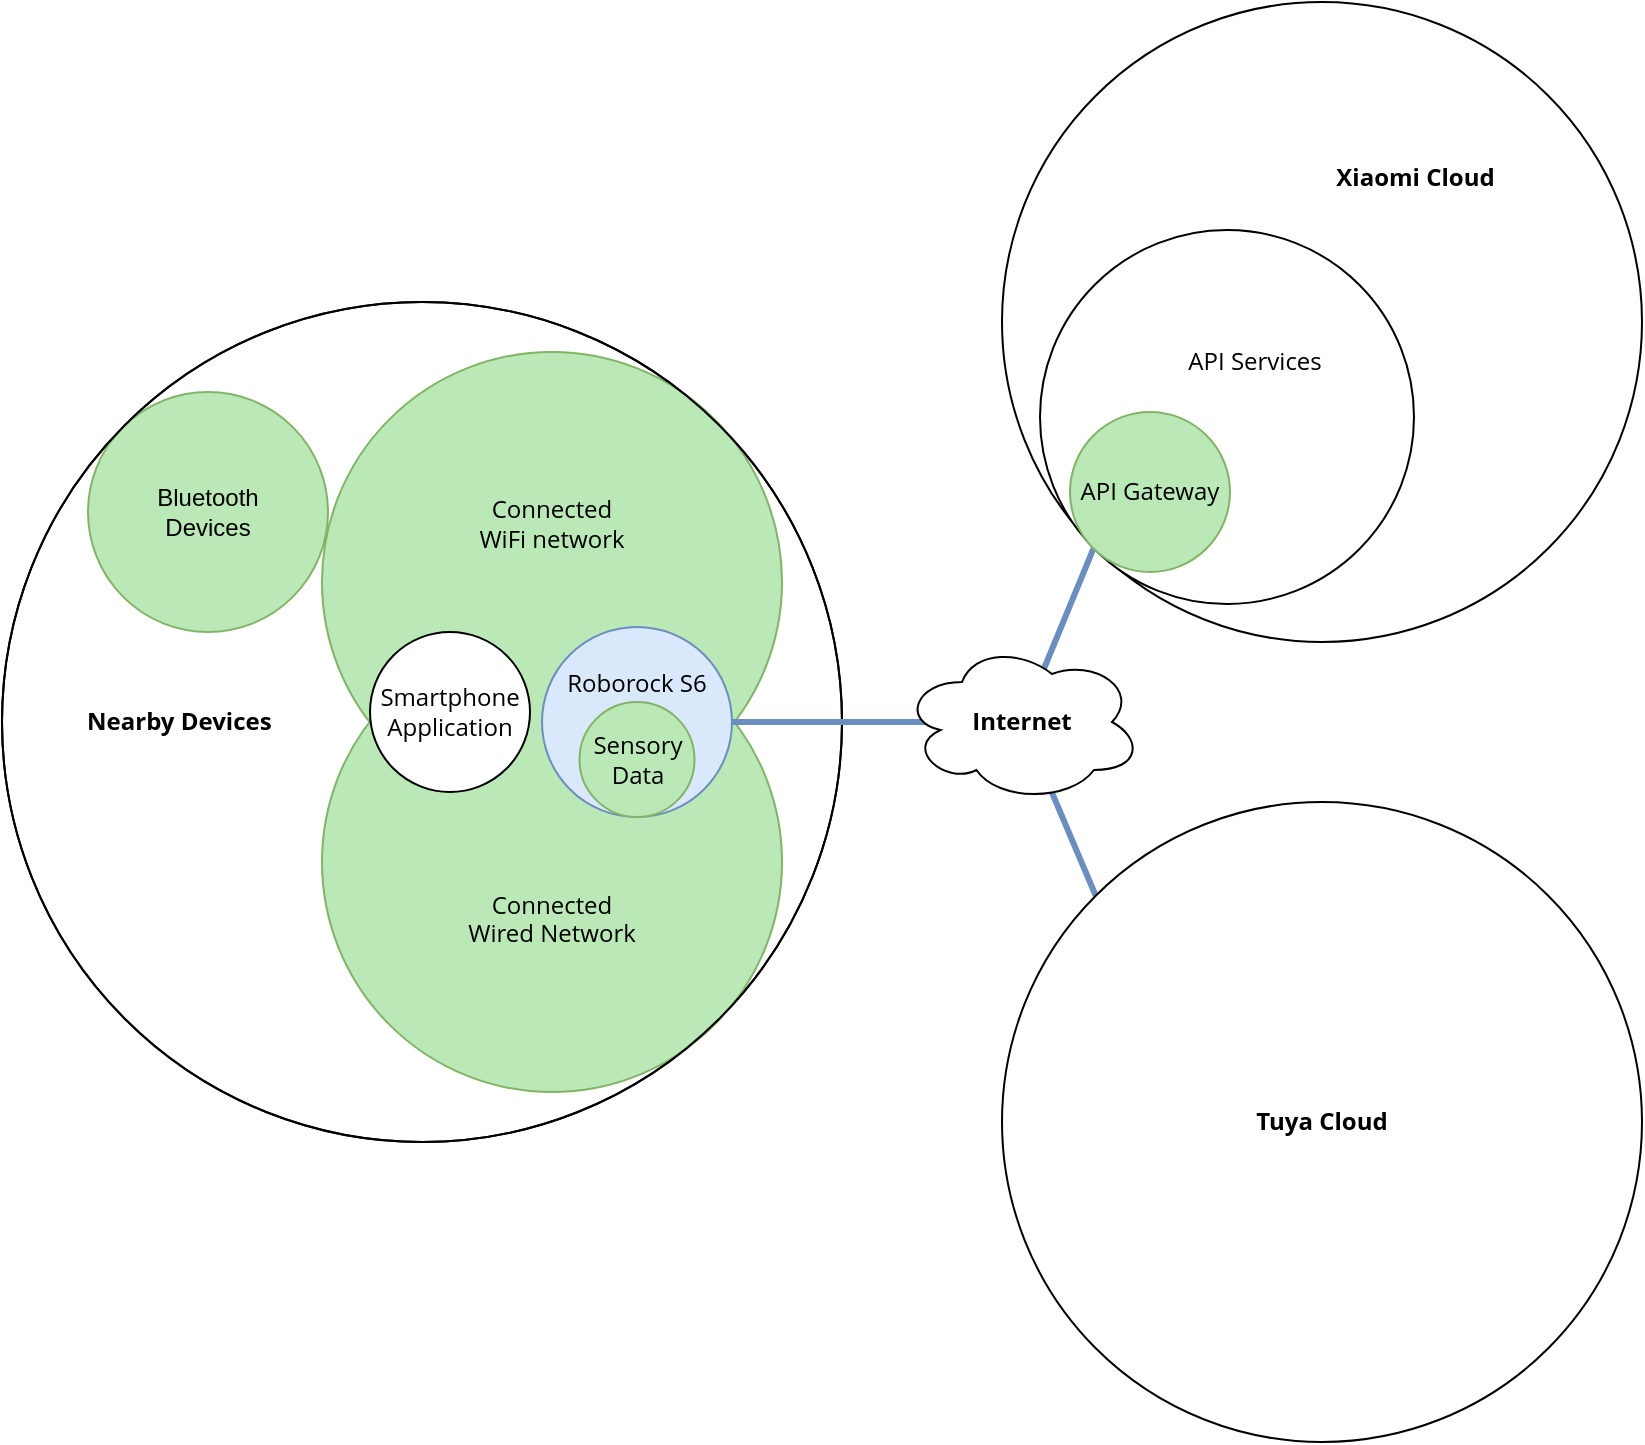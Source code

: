 <mxfile version="15.3.8" type="device"><diagram id="YT2I-j0pBPG_M7FL-rop" name="Page-1"><mxGraphModel dx="981" dy="677" grid="1" gridSize="10" guides="1" tooltips="1" connect="1" arrows="1" fold="1" page="1" pageScale="1" pageWidth="850" pageHeight="1100" math="0" shadow="0"><root><mxCell id="0"/><mxCell id="1" parent="0"/><mxCell id="YIdVN6sAZj3XnuxB2Vsj-26" style="edgeStyle=none;rounded=0;orthogonalLoop=1;jettySize=auto;html=1;exitX=0;exitY=0;exitDx=0;exitDy=0;entryX=0.5;entryY=0.5;entryDx=0;entryDy=0;entryPerimeter=0;fontFamily=Open Sans;fontSource=https%3A%2F%2Ffonts.googleapis.com%2Fcss%3Ffamily%3DOpen%2BSans;endArrow=none;endFill=0;strokeWidth=3;strokeColor=#6C8EBF;" parent="1" source="YIdVN6sAZj3XnuxB2Vsj-11" target="YIdVN6sAZj3XnuxB2Vsj-23" edge="1"><mxGeometry relative="1" as="geometry"/></mxCell><mxCell id="YIdVN6sAZj3XnuxB2Vsj-11" value="Tuya Cloud" style="ellipse;whiteSpace=wrap;html=1;aspect=fixed;align=center;fontFamily=Open Sans;fontSource=https%3A%2F%2Ffonts.googleapis.com%2Fcss%3Ffamily%3DOpen%2BSans;fontStyle=1" parent="1" vertex="1"><mxGeometry x="520" y="640" width="320" height="320" as="geometry"/></mxCell><mxCell id="YIdVN6sAZj3XnuxB2Vsj-22" value="" style="group;rounded=0;shadow=0;sketch=0;fontStyle=0" parent="1" vertex="1" connectable="0"><mxGeometry x="20" y="390" width="450" height="470" as="geometry"/></mxCell><mxCell id="YIdVN6sAZj3XnuxB2Vsj-5" value="&lt;b&gt;&amp;nbsp; &amp;nbsp; &amp;nbsp; &amp;nbsp; &amp;nbsp; &amp;nbsp; &amp;nbsp;Nearby Devices&lt;/b&gt;" style="ellipse;whiteSpace=wrap;html=1;aspect=fixed;align=left;fontFamily=Open Sans;fontSource=https%3A%2F%2Ffonts.googleapis.com%2Fcss%3Ffamily%3DOpen%2BSans;" parent="YIdVN6sAZj3XnuxB2Vsj-22" vertex="1"><mxGeometry width="420" height="420" as="geometry"/></mxCell><mxCell id="YIdVN6sAZj3XnuxB2Vsj-6" value="Connected&lt;br&gt;WiFi network&lt;br&gt;&lt;br&gt;&lt;br&gt;&lt;br&gt;&lt;br&gt;" style="ellipse;whiteSpace=wrap;html=1;aspect=fixed;align=center;fillColor=#BBE8B7;strokeColor=#82b366;fontFamily=Open Sans;fontSource=https%3A%2F%2Ffonts.googleapis.com%2Fcss%3Ffamily%3DOpen%2BSans;shadow=0;sketch=0;" parent="YIdVN6sAZj3XnuxB2Vsj-22" vertex="1"><mxGeometry x="160" y="25" width="230" height="230" as="geometry"/></mxCell><mxCell id="YIdVN6sAZj3XnuxB2Vsj-13" value="&lt;br&gt;&lt;br&gt;&lt;br&gt;&lt;br&gt;Connected&lt;br&gt;Wired Network" style="ellipse;whiteSpace=wrap;html=1;aspect=fixed;align=center;fillColor=#BBE8B7;strokeColor=#82b366;fontFamily=Open Sans;fontSource=https%3A%2F%2Ffonts.googleapis.com%2Fcss%3Ffamily%3DOpen%2BSans;" parent="YIdVN6sAZj3XnuxB2Vsj-22" vertex="1"><mxGeometry x="160" y="165" width="230" height="230" as="geometry"/></mxCell><mxCell id="YIdVN6sAZj3XnuxB2Vsj-16" value="" style="ellipse;whiteSpace=wrap;html=1;align=right;fillColor=#BBE8B7;strokeColor=none;fontFamily=Open Sans;fontSource=https%3A%2F%2Ffonts.googleapis.com%2Fcss%3Ffamily%3DOpen%2BSans;" parent="YIdVN6sAZj3XnuxB2Vsj-22" vertex="1"><mxGeometry x="190" y="160" width="176" height="100" as="geometry"/></mxCell><mxCell id="YIdVN6sAZj3XnuxB2Vsj-10" value="Smartphone&lt;br&gt;&lt;div&gt;&lt;span&gt;Application&lt;/span&gt;&lt;/div&gt;" style="ellipse;whiteSpace=wrap;html=1;aspect=fixed;align=center;fontFamily=Open Sans;fontSource=https%3A%2F%2Ffonts.googleapis.com%2Fcss%3Ffamily%3DOpen%2BSans;" parent="YIdVN6sAZj3XnuxB2Vsj-22" vertex="1"><mxGeometry x="184" y="165" width="80" height="80" as="geometry"/></mxCell><mxCell id="bo5I3AQbhlCeMgcVdsey-1" value="" style="group" vertex="1" connectable="0" parent="YIdVN6sAZj3XnuxB2Vsj-22"><mxGeometry x="270" y="162.5" width="95" height="95" as="geometry"/></mxCell><mxCell id="YIdVN6sAZj3XnuxB2Vsj-1" value="&lt;br&gt;Roborock S6" style="ellipse;whiteSpace=wrap;html=1;aspect=fixed;fillColor=#dae8fc;strokeColor=#6c8ebf;fontFamily=Open Sans;fontSource=https%3A%2F%2Ffonts.googleapis.com%2Fcss%3Ffamily%3DOpen%2BSans;verticalAlign=top;" parent="bo5I3AQbhlCeMgcVdsey-1" vertex="1"><mxGeometry width="95" height="95" as="geometry"/></mxCell><mxCell id="YIdVN6sAZj3XnuxB2Vsj-14" value="Sensory Data" style="ellipse;whiteSpace=wrap;html=1;aspect=fixed;align=center;fontFamily=Open Sans;fontSource=https%3A%2F%2Ffonts.googleapis.com%2Fcss%3Ffamily%3DOpen%2BSans;fillColor=#BBE8B7;strokeColor=#82b366;" parent="bo5I3AQbhlCeMgcVdsey-1" vertex="1"><mxGeometry x="18.75" y="37.5" width="57.5" height="57.5" as="geometry"/></mxCell><mxCell id="bo5I3AQbhlCeMgcVdsey-2" value="Bluetooth&lt;br&gt;Devices" style="ellipse;whiteSpace=wrap;html=1;aspect=fixed;rounded=0;shadow=0;labelBackgroundColor=none;sketch=0;strokeColor=#82b366;fillColor=#BBE8B7;" vertex="1" parent="YIdVN6sAZj3XnuxB2Vsj-22"><mxGeometry x="43" y="45" width="120" height="120" as="geometry"/></mxCell><mxCell id="bo5I3AQbhlCeMgcVdsey-13" value="" style="ellipse;whiteSpace=wrap;html=1;aspect=fixed;align=left;fontFamily=Open Sans;fontSource=https%3A%2F%2Ffonts.googleapis.com%2Fcss%3Ffamily%3DOpen%2BSans;fillColor=none;" vertex="1" parent="YIdVN6sAZj3XnuxB2Vsj-22"><mxGeometry width="420" height="420" as="geometry"/></mxCell><mxCell id="YIdVN6sAZj3XnuxB2Vsj-9" value="&amp;nbsp; Xiaomi Cloud&amp;nbsp; &amp;nbsp; &amp;nbsp; &amp;nbsp; &amp;nbsp; &amp;nbsp; &amp;nbsp; &amp;nbsp; &amp;nbsp; &amp;nbsp; &amp;nbsp; &amp;nbsp;&lt;br&gt;&lt;br&gt;&lt;br&gt;&lt;br&gt;&lt;br&gt;&amp;nbsp;&amp;nbsp;&lt;br&gt;&amp;nbsp;&amp;nbsp;&lt;br&gt;&amp;nbsp;&lt;br&gt;&amp;nbsp;&amp;nbsp;&lt;br&gt;&lt;br&gt;&lt;br&gt;" style="ellipse;whiteSpace=wrap;html=1;aspect=fixed;align=right;fontFamily=Open Sans;fontSource=https%3A%2F%2Ffonts.googleapis.com%2Fcss%3Ffamily%3DOpen%2BSans;fontStyle=1" parent="1" vertex="1"><mxGeometry x="520" y="240" width="320" height="320" as="geometry"/></mxCell><mxCell id="YIdVN6sAZj3XnuxB2Vsj-8" value="&amp;nbsp; &amp;nbsp; &amp;nbsp; &amp;nbsp; &amp;nbsp;API Services&lt;br&gt;&lt;br&gt;&lt;br&gt;&lt;br&gt;&lt;br&gt;" style="ellipse;whiteSpace=wrap;html=1;aspect=fixed;align=center;fontFamily=Open Sans;fontSource=https%3A%2F%2Ffonts.googleapis.com%2Fcss%3Ffamily%3DOpen%2BSans;" parent="1" vertex="1"><mxGeometry x="539" y="354" width="187" height="187" as="geometry"/></mxCell><mxCell id="YIdVN6sAZj3XnuxB2Vsj-24" style="rounded=0;orthogonalLoop=1;jettySize=auto;html=1;exitX=0;exitY=1;exitDx=0;exitDy=0;fontFamily=Open Sans;fontSource=https%3A%2F%2Ffonts.googleapis.com%2Fcss%3Ffamily%3DOpen%2BSans;endArrow=none;endFill=0;entryX=0.5;entryY=0.5;entryDx=0;entryDy=0;entryPerimeter=0;strokeWidth=3;strokeColor=#6C8EBF;" parent="1" source="YIdVN6sAZj3XnuxB2Vsj-7" target="YIdVN6sAZj3XnuxB2Vsj-23" edge="1"><mxGeometry relative="1" as="geometry"/></mxCell><mxCell id="YIdVN6sAZj3XnuxB2Vsj-27" style="edgeStyle=none;rounded=0;orthogonalLoop=1;jettySize=auto;html=1;fontFamily=Open Sans;fontSource=https%3A%2F%2Ffonts.googleapis.com%2Fcss%3Ffamily%3DOpen%2BSans;endArrow=none;endFill=0;fillColor=#dae8fc;strokeColor=#6C8EBF;strokeWidth=3;" parent="1" source="YIdVN6sAZj3XnuxB2Vsj-1" edge="1"><mxGeometry relative="1" as="geometry"><mxPoint x="530" y="600" as="targetPoint"/><mxPoint x="460" y="580" as="sourcePoint"/></mxGeometry></mxCell><mxCell id="YIdVN6sAZj3XnuxB2Vsj-23" value="Internet" style="ellipse;shape=cloud;whiteSpace=wrap;html=1;fontFamily=Open Sans;fontSource=https%3A%2F%2Ffonts.googleapis.com%2Fcss%3Ffamily%3DOpen%2BSans;align=center;verticalAlign=middle;fontStyle=1" parent="1" vertex="1"><mxGeometry x="470" y="560" width="120" height="80" as="geometry"/></mxCell><mxCell id="YIdVN6sAZj3XnuxB2Vsj-7" value="API Gateway" style="ellipse;whiteSpace=wrap;html=1;aspect=fixed;align=center;fillColor=#BBE8B7;strokeColor=#82b366;fontFamily=Open Sans;fontSource=https%3A%2F%2Ffonts.googleapis.com%2Fcss%3Ffamily%3DOpen%2BSans;" parent="1" vertex="1"><mxGeometry x="554" y="445" width="80" height="80" as="geometry"/></mxCell></root></mxGraphModel></diagram></mxfile>